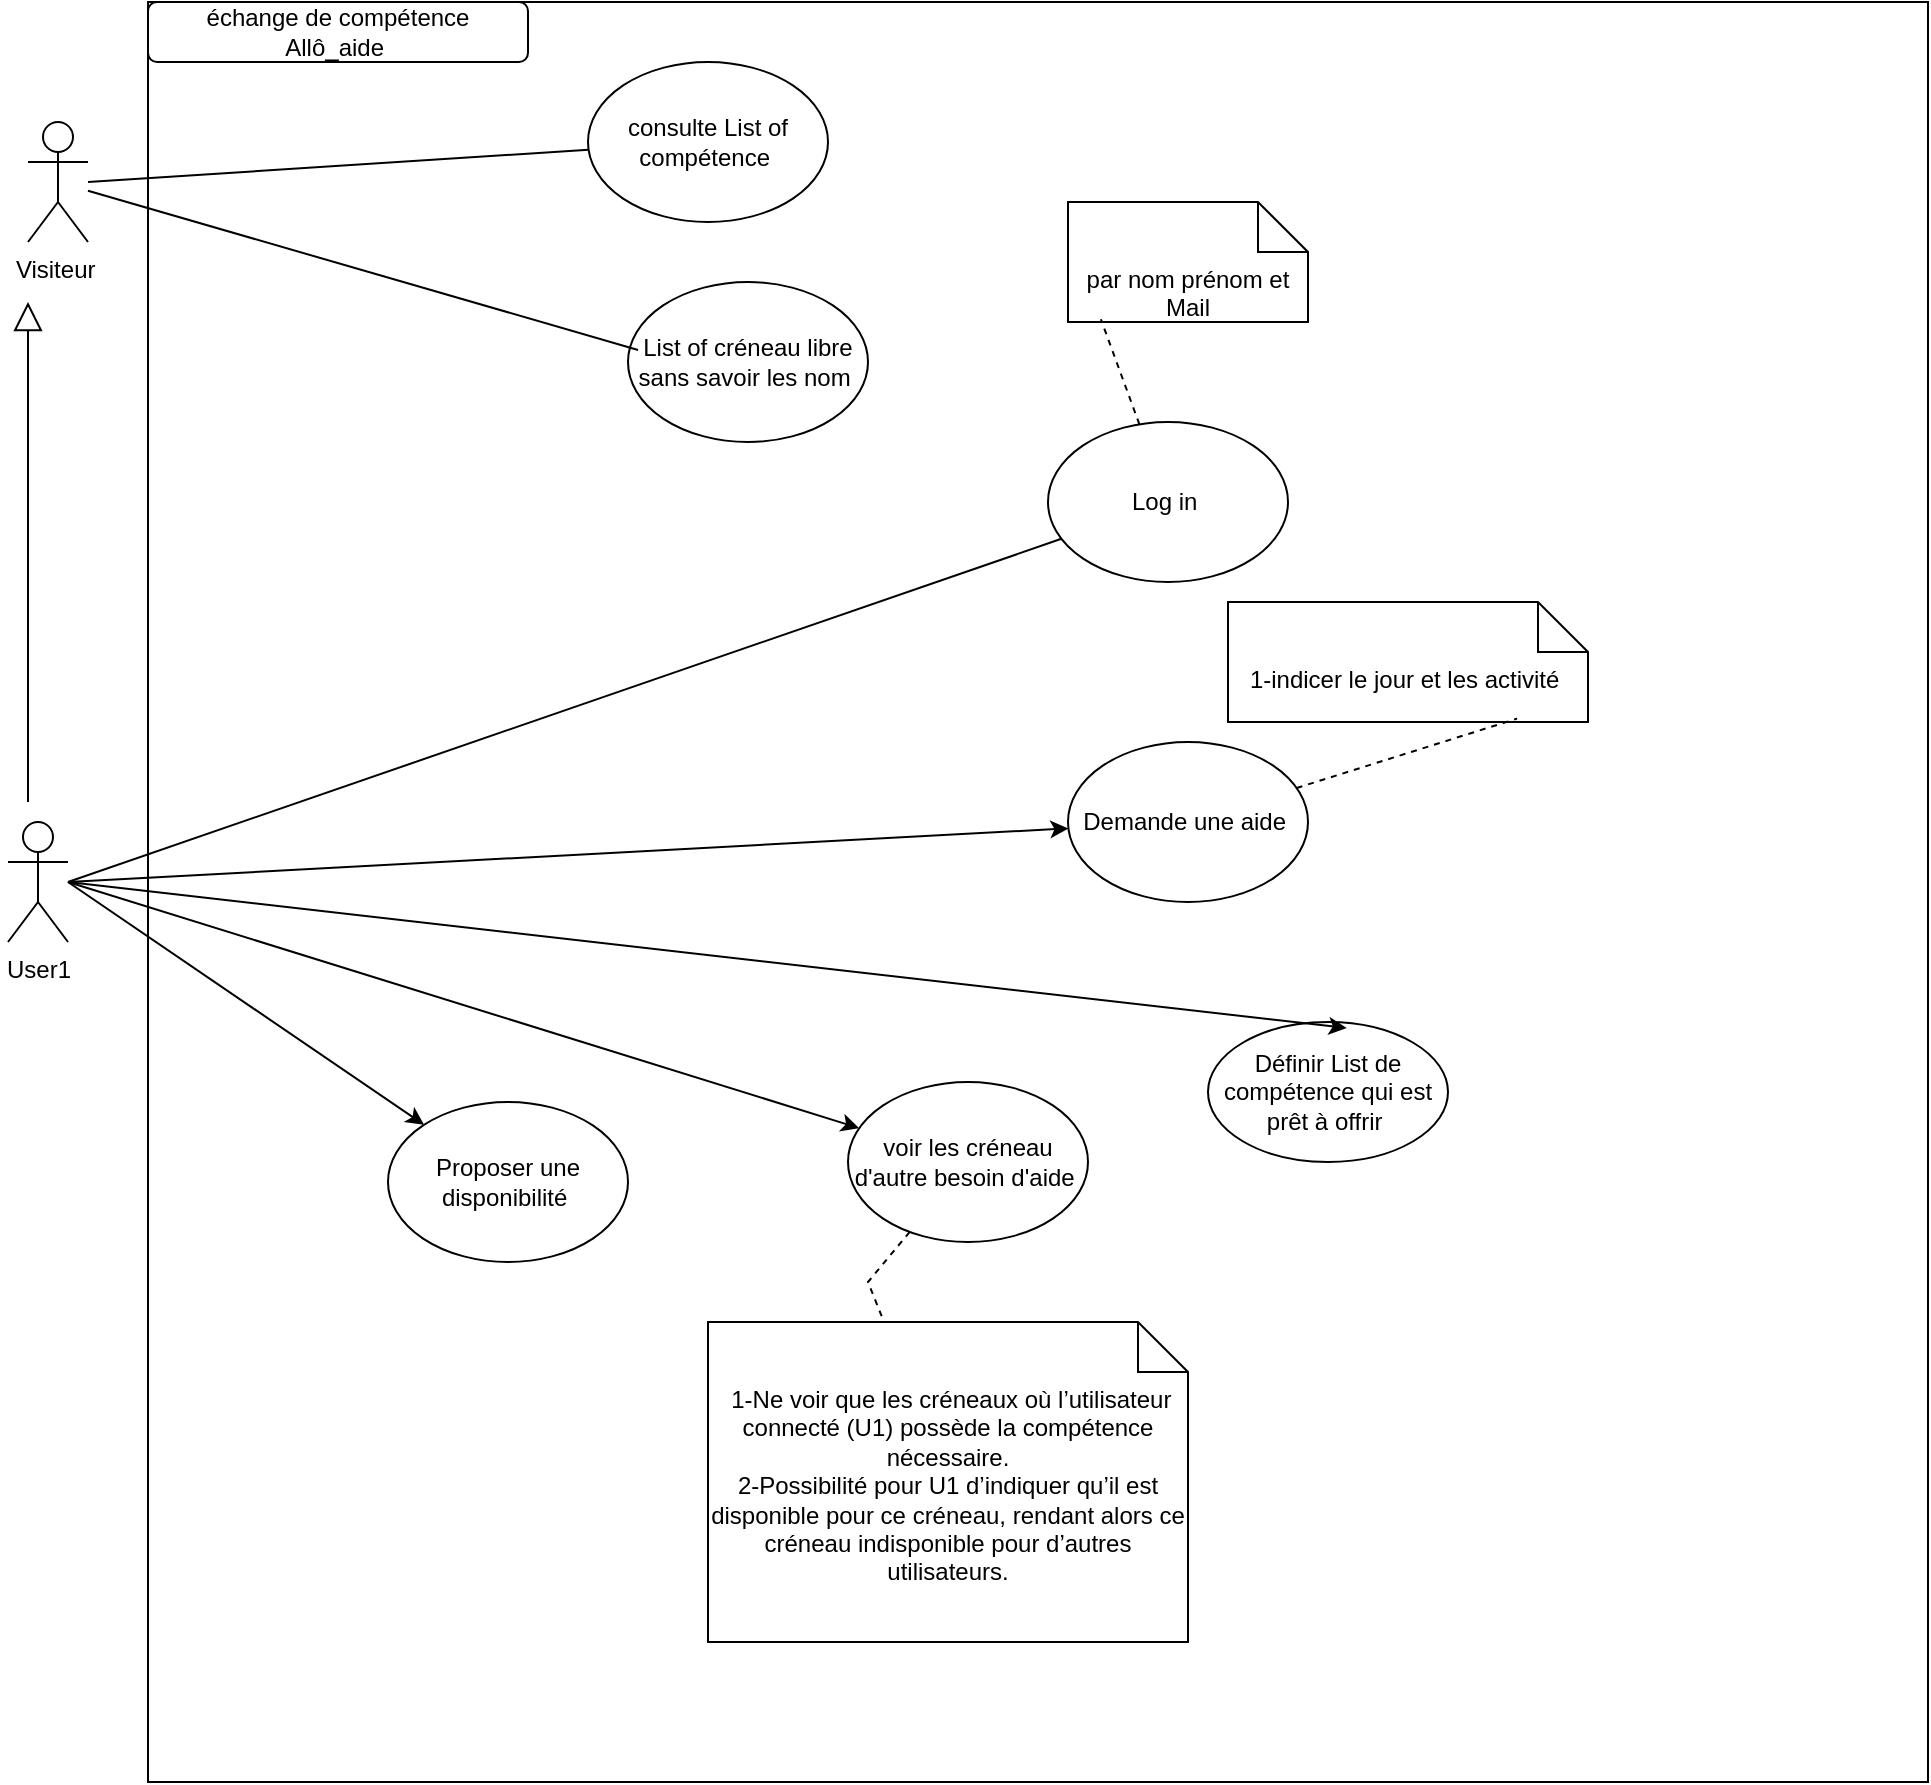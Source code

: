 <mxfile version="24.8.6">
  <diagram name="Page-1" id="v0h-x5uJeZunK1t_41cg">
    <mxGraphModel dx="1050" dy="565" grid="1" gridSize="10" guides="1" tooltips="1" connect="1" arrows="1" fold="1" page="1" pageScale="1" pageWidth="2339" pageHeight="3300" math="0" shadow="0">
      <root>
        <mxCell id="0" />
        <mxCell id="1" parent="0" />
        <mxCell id="qoYR1P2In5owYic7LhhQ-1" value="" style="whiteSpace=wrap;html=1;aspect=fixed;" parent="1" vertex="1">
          <mxGeometry x="260" width="890" height="890" as="geometry" />
        </mxCell>
        <mxCell id="qoYR1P2In5owYic7LhhQ-2" value="Visiteur&amp;nbsp;" style="shape=umlActor;verticalLabelPosition=bottom;verticalAlign=top;html=1;outlineConnect=0;" parent="1" vertex="1">
          <mxGeometry x="200" y="60" width="30" height="60" as="geometry" />
        </mxCell>
        <mxCell id="qoYR1P2In5owYic7LhhQ-4" value="consulte List of compétence&amp;nbsp;" style="ellipse;whiteSpace=wrap;html=1;" parent="1" vertex="1">
          <mxGeometry x="480" y="30" width="120" height="80" as="geometry" />
        </mxCell>
        <mxCell id="qoYR1P2In5owYic7LhhQ-5" value="List of créneau libre sans savoir les nom&amp;nbsp;" style="ellipse;whiteSpace=wrap;html=1;" parent="1" vertex="1">
          <mxGeometry x="500" y="140" width="120" height="80" as="geometry" />
        </mxCell>
        <mxCell id="qoYR1P2In5owYic7LhhQ-7" value="User1" style="shape=umlActor;verticalLabelPosition=bottom;verticalAlign=top;html=1;outlineConnect=0;" parent="1" vertex="1">
          <mxGeometry x="190" y="410" width="30" height="60" as="geometry" />
        </mxCell>
        <mxCell id="qoYR1P2In5owYic7LhhQ-11" value="Log in&amp;nbsp;" style="ellipse;whiteSpace=wrap;html=1;" parent="1" vertex="1">
          <mxGeometry x="710" y="210" width="120" height="80" as="geometry" />
        </mxCell>
        <mxCell id="qoYR1P2In5owYic7LhhQ-12" value="Demande une aide&amp;nbsp;" style="ellipse;whiteSpace=wrap;html=1;" parent="1" vertex="1">
          <mxGeometry x="720" y="370" width="120" height="80" as="geometry" />
        </mxCell>
        <mxCell id="qoYR1P2In5owYic7LhhQ-13" value="" style="endArrow=classic;html=1;rounded=0;" parent="1" target="qoYR1P2In5owYic7LhhQ-12" edge="1">
          <mxGeometry width="50" height="50" relative="1" as="geometry">
            <mxPoint x="220" y="440" as="sourcePoint" />
            <mxPoint x="620" y="350" as="targetPoint" />
          </mxGeometry>
        </mxCell>
        <mxCell id="qoYR1P2In5owYic7LhhQ-14" value="Définir List de compétence qui est prêt à offrir&amp;nbsp;" style="ellipse;whiteSpace=wrap;html=1;direction=south;" parent="1" vertex="1">
          <mxGeometry x="790" y="510" width="120" height="70" as="geometry" />
        </mxCell>
        <mxCell id="qoYR1P2In5owYic7LhhQ-15" value="" style="endArrow=classic;html=1;rounded=0;entryX=0.043;entryY=0.422;entryDx=0;entryDy=0;entryPerimeter=0;" parent="1" target="qoYR1P2In5owYic7LhhQ-14" edge="1">
          <mxGeometry width="50" height="50" relative="1" as="geometry">
            <mxPoint x="220" y="440" as="sourcePoint" />
            <mxPoint x="620" y="350" as="targetPoint" />
          </mxGeometry>
        </mxCell>
        <mxCell id="qoYR1P2In5owYic7LhhQ-17" value="" style="endArrow=block;endFill=0;endSize=12;html=1;rounded=0;" parent="1" edge="1">
          <mxGeometry width="160" relative="1" as="geometry">
            <mxPoint x="200" y="400" as="sourcePoint" />
            <mxPoint x="200" y="150" as="targetPoint" />
          </mxGeometry>
        </mxCell>
        <mxCell id="qoYR1P2In5owYic7LhhQ-18" value="échange de compétence&lt;div&gt;Allô_aide&amp;nbsp;&lt;/div&gt;" style="rounded=1;whiteSpace=wrap;html=1;" parent="1" vertex="1">
          <mxGeometry x="260" width="190" height="30" as="geometry" />
        </mxCell>
        <mxCell id="qoYR1P2In5owYic7LhhQ-19" value="par nom prénom et Mail" style="shape=note2;boundedLbl=1;whiteSpace=wrap;html=1;size=25;verticalAlign=top;align=center;" parent="1" vertex="1">
          <mxGeometry x="720" y="100" width="120" height="60" as="geometry" />
        </mxCell>
        <mxCell id="qoYR1P2In5owYic7LhhQ-20" value="" style="endArrow=none;dashed=1;html=1;rounded=0;entryX=0.137;entryY=0.977;entryDx=0;entryDy=0;entryPerimeter=0;" parent="1" source="qoYR1P2In5owYic7LhhQ-11" target="qoYR1P2In5owYic7LhhQ-19" edge="1">
          <mxGeometry width="50" height="50" relative="1" as="geometry">
            <mxPoint x="480" y="400" as="sourcePoint" />
            <mxPoint x="485" y="390" as="targetPoint" />
            <Array as="points" />
          </mxGeometry>
        </mxCell>
        <mxCell id="qoYR1P2In5owYic7LhhQ-21" value="voir les créneau d&#39;autre besoin d&#39;aide&amp;nbsp;" style="ellipse;whiteSpace=wrap;html=1;" parent="1" vertex="1">
          <mxGeometry x="610" y="540" width="120" height="80" as="geometry" />
        </mxCell>
        <mxCell id="qoYR1P2In5owYic7LhhQ-22" value="" style="endArrow=classic;html=1;rounded=0;" parent="1" target="qoYR1P2In5owYic7LhhQ-21" edge="1">
          <mxGeometry width="50" height="50" relative="1" as="geometry">
            <mxPoint x="220" y="440" as="sourcePoint" />
            <mxPoint x="600" y="350" as="targetPoint" />
          </mxGeometry>
        </mxCell>
        <mxCell id="Zc2OePqAMxO-LDyz2nVQ-3" value="Proposer une disponibilité&amp;nbsp;" style="ellipse;whiteSpace=wrap;html=1;" parent="1" vertex="1">
          <mxGeometry x="380" y="550" width="120" height="80" as="geometry" />
        </mxCell>
        <mxCell id="Zc2OePqAMxO-LDyz2nVQ-4" value="" style="endArrow=classic;html=1;rounded=0;" parent="1" target="Zc2OePqAMxO-LDyz2nVQ-3" edge="1">
          <mxGeometry width="50" height="50" relative="1" as="geometry">
            <mxPoint x="220" y="440" as="sourcePoint" />
            <mxPoint x="560" y="370" as="targetPoint" />
          </mxGeometry>
        </mxCell>
        <mxCell id="Zc2OePqAMxO-LDyz2nVQ-5" value="1-indicer le jour et les activité&amp;nbsp;&lt;div&gt;&lt;br&gt;&lt;/div&gt;" style="shape=note2;boundedLbl=1;whiteSpace=wrap;html=1;size=25;verticalAlign=top;align=center;" parent="1" vertex="1">
          <mxGeometry x="800" y="300" width="180" height="60" as="geometry" />
        </mxCell>
        <mxCell id="Zc2OePqAMxO-LDyz2nVQ-6" value="" style="endArrow=none;dashed=1;html=1;rounded=0;entryX=0.803;entryY=0.972;entryDx=0;entryDy=0;entryPerimeter=0;" parent="1" source="qoYR1P2In5owYic7LhhQ-12" target="Zc2OePqAMxO-LDyz2nVQ-5" edge="1">
          <mxGeometry width="50" height="50" relative="1" as="geometry">
            <mxPoint x="650" y="500" as="sourcePoint" />
            <mxPoint x="516" y="389" as="targetPoint" />
            <Array as="points" />
          </mxGeometry>
        </mxCell>
        <mxCell id="Zc2OePqAMxO-LDyz2nVQ-10" value="&lt;div&gt;&amp;nbsp;1-&lt;span style=&quot;background-color: transparent; white-space-collapse: preserve; text-align: left; font-family: Arial, sans-serif;&quot;&gt;&lt;font style=&quot;font-size: 12px;&quot;&gt;Ne voir que les créneaux où l’utilisateur connecté (U1) possède la compétence nécessaire.&lt;/font&gt;&lt;/span&gt;&lt;/div&gt;&lt;div&gt;&lt;span style=&quot;background-color: transparent; white-space-collapse: preserve; font-family: Arial, sans-serif;&quot;&gt;&lt;font style=&quot;font-size: 12px;&quot;&gt;2-Possibilité pour U1 d’indiquer qu’il est disponible pour ce créneau, rendant alors ce créneau indisponible pour d’autres utilisateurs.&lt;/font&gt;&lt;/span&gt;&lt;/div&gt;" style="shape=note2;boundedLbl=1;whiteSpace=wrap;html=1;size=25;verticalAlign=top;align=center;" parent="1" vertex="1">
          <mxGeometry x="540" y="660" width="240" height="160" as="geometry" />
        </mxCell>
        <mxCell id="Zc2OePqAMxO-LDyz2nVQ-12" value="" style="endArrow=none;dashed=1;html=1;rounded=0;" parent="1" source="qoYR1P2In5owYic7LhhQ-21" target="Zc2OePqAMxO-LDyz2nVQ-10" edge="1">
          <mxGeometry width="50" height="50" relative="1" as="geometry">
            <mxPoint x="822" y="386" as="sourcePoint" />
            <mxPoint x="838" y="369" as="targetPoint" />
            <Array as="points">
              <mxPoint x="620" y="640" />
            </Array>
          </mxGeometry>
        </mxCell>
        <mxCell id="UGzLknruHhXXMy0KWJIu-1" value="" style="endArrow=none;html=1;rounded=0;" edge="1" parent="1" target="qoYR1P2In5owYic7LhhQ-4">
          <mxGeometry width="50" height="50" relative="1" as="geometry">
            <mxPoint x="230" y="90" as="sourcePoint" />
            <mxPoint x="750" y="80" as="targetPoint" />
          </mxGeometry>
        </mxCell>
        <mxCell id="UGzLknruHhXXMy0KWJIu-2" value="" style="endArrow=none;html=1;rounded=0;" edge="1" parent="1" target="qoYR1P2In5owYic7LhhQ-11">
          <mxGeometry width="50" height="50" relative="1" as="geometry">
            <mxPoint x="220" y="440" as="sourcePoint" />
            <mxPoint x="750" y="180" as="targetPoint" />
          </mxGeometry>
        </mxCell>
        <mxCell id="UGzLknruHhXXMy0KWJIu-3" value="" style="endArrow=none;html=1;rounded=0;entryX=0.042;entryY=0.425;entryDx=0;entryDy=0;entryPerimeter=0;" edge="1" parent="1" source="qoYR1P2In5owYic7LhhQ-2" target="qoYR1P2In5owYic7LhhQ-5">
          <mxGeometry width="50" height="50" relative="1" as="geometry">
            <mxPoint x="700" y="230" as="sourcePoint" />
            <mxPoint x="750" y="180" as="targetPoint" />
          </mxGeometry>
        </mxCell>
      </root>
    </mxGraphModel>
  </diagram>
</mxfile>
